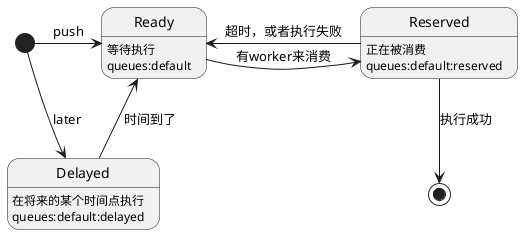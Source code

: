 @startuml

Reserved : 正在被消费\nqueues:default:reserved
Ready : 等待执行\nqueues:default
Delayed : 在将来的某个时间点执行\nqueues:default:delayed

[*] -right-> Ready : push
Ready -right-> Reserved : 有worker来消费
Reserved -left-> Ready : 超时，或者执行失败

[*] --> Delayed : later
Delayed -up-> Ready : 时间到了
Reserved -down-> [*] : 执行成功

@enduml
